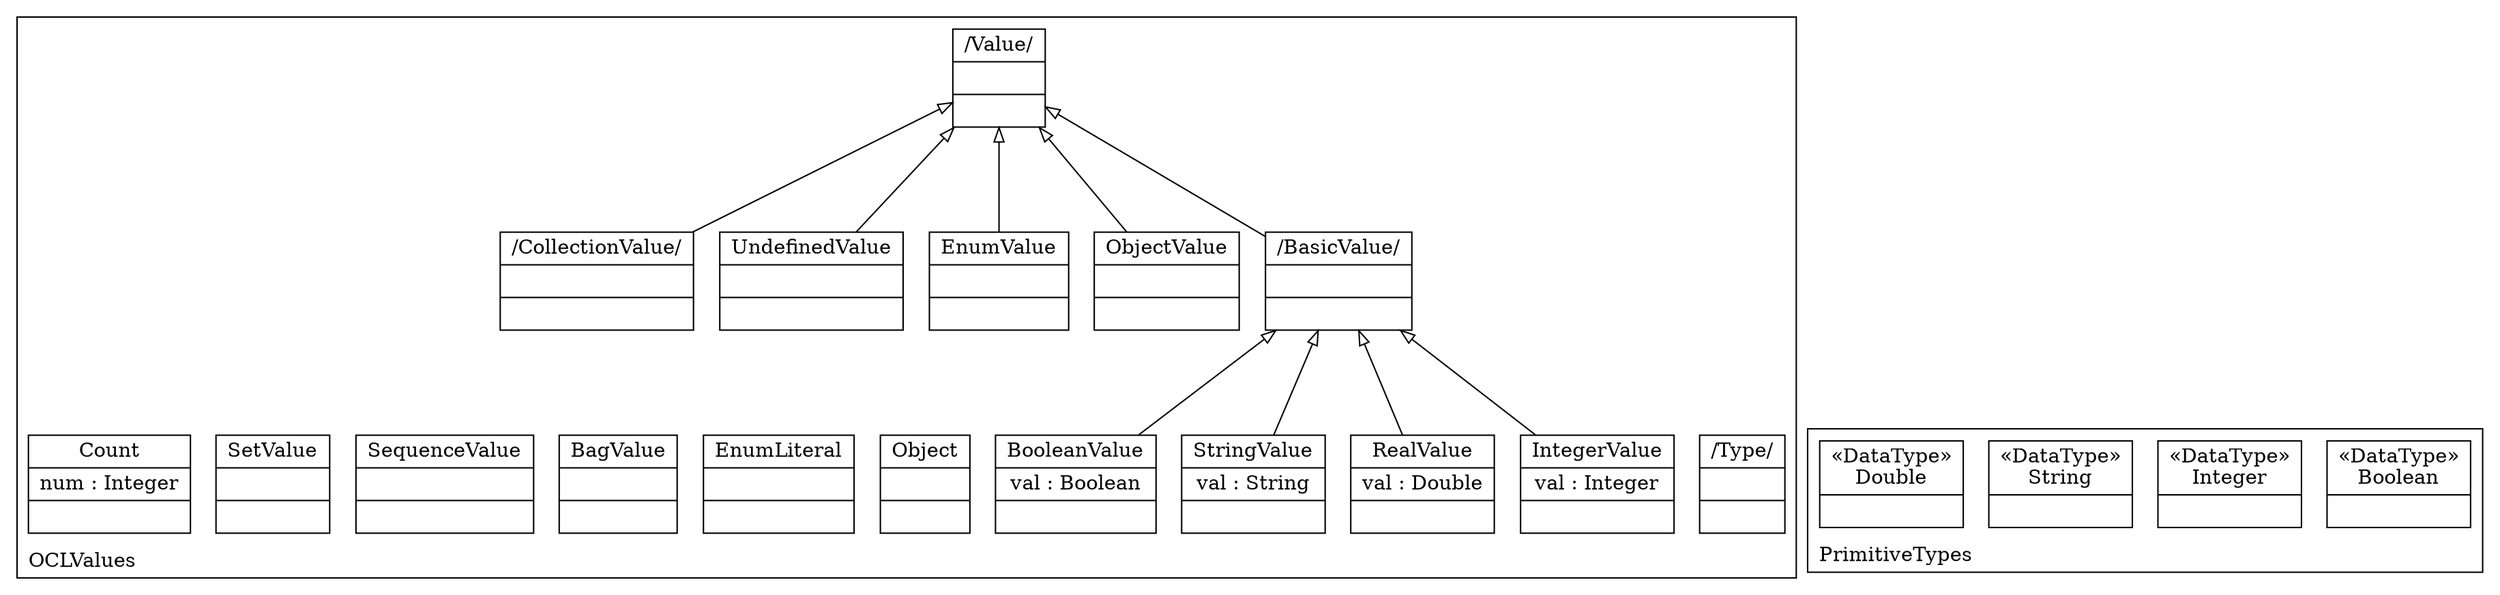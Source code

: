 digraph "KM3 Model in DOT" {
graph[rankdir=BT,labeljust=l,labelloc=t,nodeSep=0.75,compound=true];
 subgraph "cluster_OCLValues"{
labelloc=t
color=black
label=OCLValues
 node[shape=record];
Value[label="{/Value/| | }"]
;
 node[shape=record];
Type[label="{/Type/| | }"]
;
 node[shape=record];
BasicValue[label="{/BasicValue/| | }"]
 BasicValue->Value[arrowhead=onormal,group=Value,minlen=2,constraint=true,]
;
 node[shape=record];
IntegerValue[label="{IntegerValue|val : Integer| }"]
 IntegerValue->BasicValue[arrowhead=onormal,group=BasicValue,minlen=2,constraint=true,]
;
 node[shape=record];
RealValue[label="{RealValue|val : Double| }"]
 RealValue->BasicValue[arrowhead=onormal,group=BasicValue,minlen=2,constraint=true,]
;
 node[shape=record];
StringValue[label="{StringValue|val : String| }"]
 StringValue->BasicValue[arrowhead=onormal,group=BasicValue,minlen=2,constraint=true,]
;
 node[shape=record];
BooleanValue[label="{BooleanValue|val : Boolean| }"]
 BooleanValue->BasicValue[arrowhead=onormal,group=BasicValue,minlen=2,constraint=true,]
;
 node[shape=record];
ObjectValue[label="{ObjectValue| | }"]
 ObjectValue->Value[arrowhead=onormal,group=Value,minlen=2,constraint=true,]
;
 node[shape=record];
Object[label="{Object| | }"]
;
 node[shape=record];
EnumValue[label="{EnumValue| | }"]
 EnumValue->Value[arrowhead=onormal,group=Value,minlen=2,constraint=true,]
;
 node[shape=record];
EnumLiteral[label="{EnumLiteral| | }"]
;
 node[shape=record];
UndefinedValue[label="{UndefinedValue| | }"]
 UndefinedValue->Value[arrowhead=onormal,group=Value,minlen=2,constraint=true,]
;
 node[shape=record];
CollectionValue[label="{/CollectionValue/| | }"]
 CollectionValue->Value[arrowhead=onormal,group=Value,minlen=2,constraint=true,]
;
 node[shape=record];
BagValue[label="{BagValue| | }"]
;
 node[shape=record];
SequenceValue[label="{SequenceValue| | }"]
;
 node[shape=record];
SetValue[label="{SetValue| | }"]
;
 node[shape=record];
Count[label="{Count|num : Integer| }"]
;

} subgraph "cluster_PrimitiveTypes"{
labelloc=t
color=black
label=PrimitiveTypes
 node[shape=record];
Boolean[label="{&#171;DataType&#187;\nBoolean|}"]
;
 node[shape=record];
Integer[label="{&#171;DataType&#187;\nInteger|}"]
;
 node[shape=record];
String[label="{&#171;DataType&#187;\nString|}"]
;
 node[shape=record];
Double[label="{&#171;DataType&#187;\nDouble|}"]
;

}
}